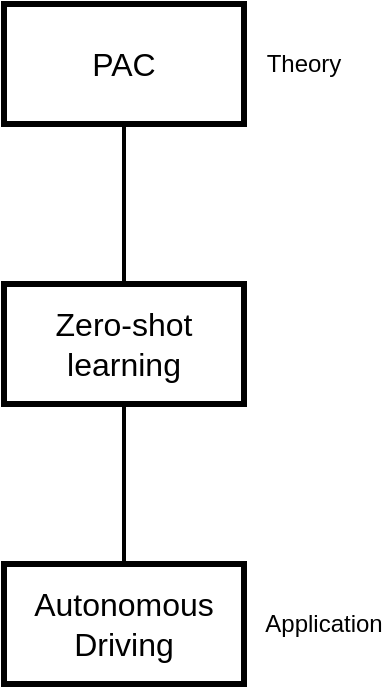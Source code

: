 <mxfile version="22.1.4" type="github">
  <diagram name="第 1 页" id="_d-philigGJYfFkWnfhY">
    <mxGraphModel dx="1386" dy="793" grid="1" gridSize="10" guides="1" tooltips="1" connect="1" arrows="1" fold="1" page="1" pageScale="1" pageWidth="827" pageHeight="1169" math="0" shadow="0">
      <root>
        <mxCell id="0" />
        <mxCell id="1" parent="0" />
        <mxCell id="UUowMS5eU1dd5Dgz0WCv-6" style="edgeStyle=orthogonalEdgeStyle;rounded=0;orthogonalLoop=1;jettySize=auto;html=1;exitX=0.5;exitY=1;exitDx=0;exitDy=0;startArrow=none;startFill=0;endArrow=none;endFill=0;strokeWidth=2;" edge="1" parent="1" source="UUowMS5eU1dd5Dgz0WCv-1" target="UUowMS5eU1dd5Dgz0WCv-3">
          <mxGeometry relative="1" as="geometry" />
        </mxCell>
        <mxCell id="UUowMS5eU1dd5Dgz0WCv-1" value="PAC" style="rounded=0;whiteSpace=wrap;html=1;strokeWidth=3;fontSize=16;" vertex="1" parent="1">
          <mxGeometry x="280" y="260" width="120" height="60" as="geometry" />
        </mxCell>
        <mxCell id="UUowMS5eU1dd5Dgz0WCv-7" style="edgeStyle=orthogonalEdgeStyle;rounded=0;orthogonalLoop=1;jettySize=auto;html=1;exitX=0.5;exitY=1;exitDx=0;exitDy=0;endArrow=none;endFill=0;strokeWidth=2;" edge="1" parent="1" source="UUowMS5eU1dd5Dgz0WCv-3" target="UUowMS5eU1dd5Dgz0WCv-5">
          <mxGeometry relative="1" as="geometry" />
        </mxCell>
        <mxCell id="UUowMS5eU1dd5Dgz0WCv-3" value="Zero-shot learning" style="rounded=0;whiteSpace=wrap;html=1;strokeWidth=3;fontSize=16;" vertex="1" parent="1">
          <mxGeometry x="280" y="400" width="120" height="60" as="geometry" />
        </mxCell>
        <mxCell id="UUowMS5eU1dd5Dgz0WCv-5" value="Autonomous&lt;br&gt;Driving" style="rounded=0;whiteSpace=wrap;html=1;strokeWidth=3;fontSize=16;" vertex="1" parent="1">
          <mxGeometry x="280" y="540" width="120" height="60" as="geometry" />
        </mxCell>
        <mxCell id="UUowMS5eU1dd5Dgz0WCv-8" value="Theory" style="text;html=1;strokeColor=none;fillColor=none;align=center;verticalAlign=middle;whiteSpace=wrap;rounded=0;" vertex="1" parent="1">
          <mxGeometry x="400" y="275" width="60" height="30" as="geometry" />
        </mxCell>
        <mxCell id="UUowMS5eU1dd5Dgz0WCv-9" value="Application" style="text;html=1;strokeColor=none;fillColor=none;align=center;verticalAlign=middle;whiteSpace=wrap;rounded=0;" vertex="1" parent="1">
          <mxGeometry x="410" y="555" width="60" height="30" as="geometry" />
        </mxCell>
      </root>
    </mxGraphModel>
  </diagram>
</mxfile>
